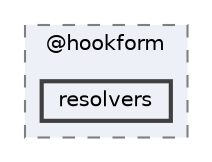 digraph "C:/Users/arisc/OneDrive/Documents/GitHub/FINAL/EcoEats-Project/node_modules/@hookform/resolvers"
{
 // LATEX_PDF_SIZE
  bgcolor="transparent";
  edge [fontname=Helvetica,fontsize=10,labelfontname=Helvetica,labelfontsize=10];
  node [fontname=Helvetica,fontsize=10,shape=box,height=0.2,width=0.4];
  compound=true
  subgraph clusterdir_b0505a5513c82b5570631de5108783fe {
    graph [ bgcolor="#edf0f7", pencolor="grey50", label="@hookform", fontname=Helvetica,fontsize=10 style="filled,dashed", URL="dir_b0505a5513c82b5570631de5108783fe.html",tooltip=""]
  dir_5d53c9cb5a7e3cc6ac4ca10c911f99b8 [label="resolvers", fillcolor="#edf0f7", color="grey25", style="filled,bold", URL="dir_5d53c9cb5a7e3cc6ac4ca10c911f99b8.html",tooltip=""];
  }
}
